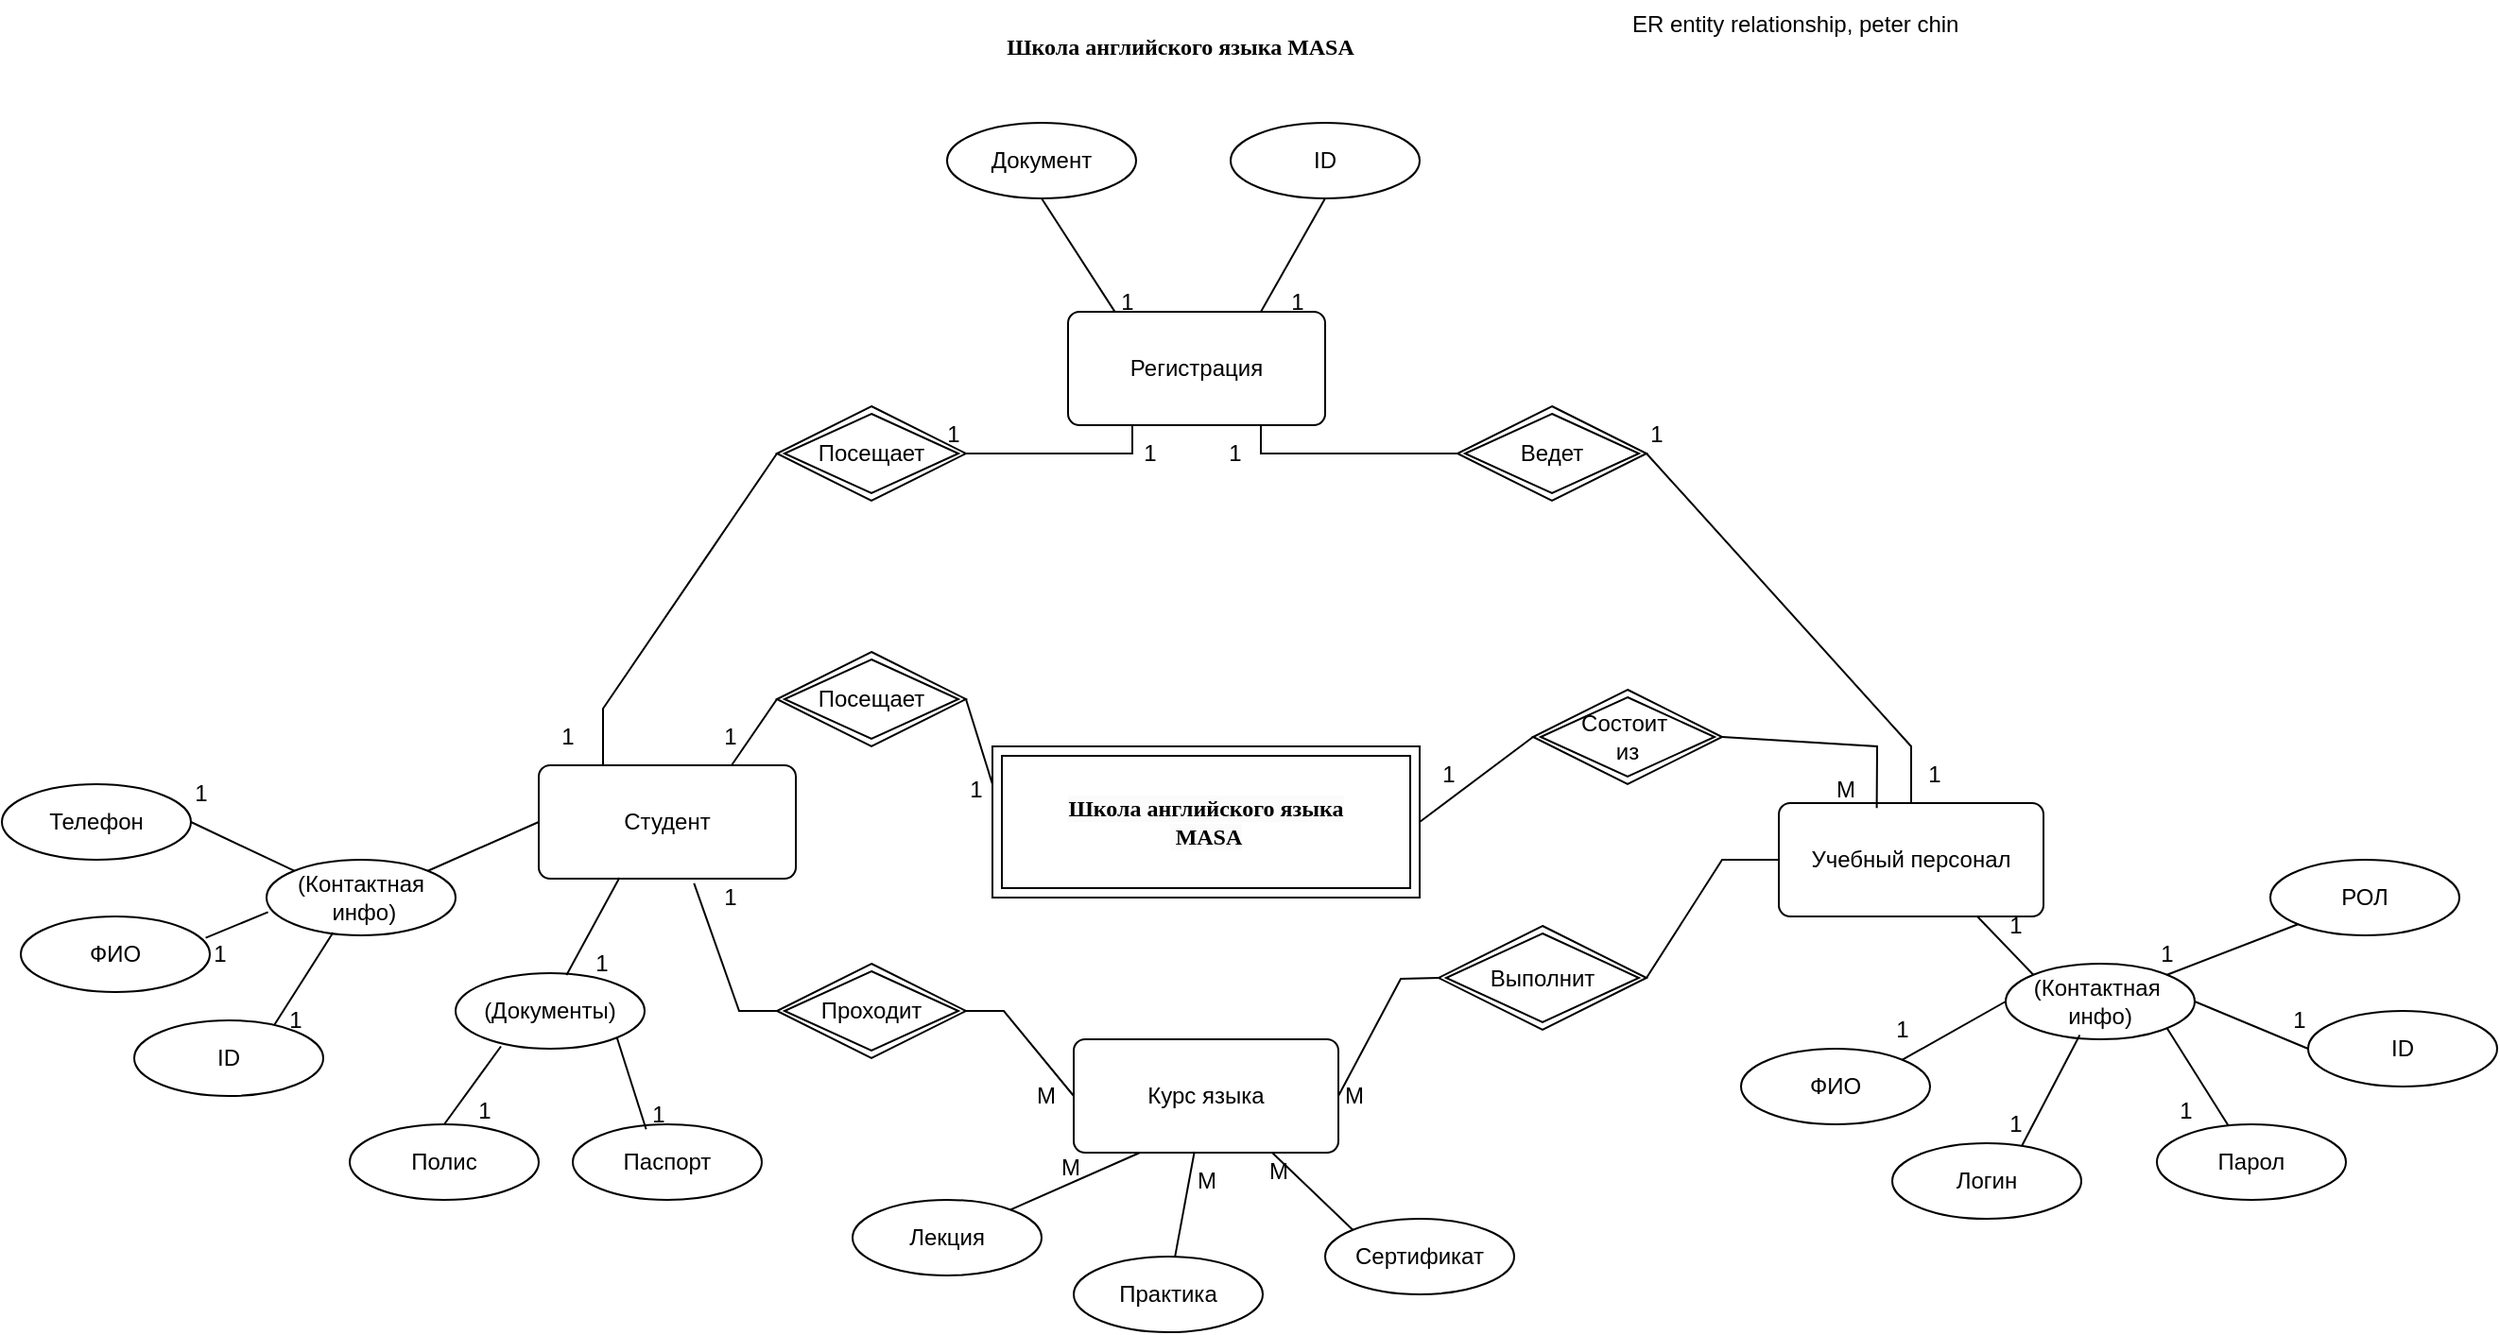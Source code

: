 <mxfile version="24.3.1" type="github">
  <diagram name="Page-1" id="e56a1550-8fbb-45ad-956c-1786394a9013">
    <mxGraphModel dx="2775" dy="941" grid="1" gridSize="10" guides="1" tooltips="1" connect="1" arrows="1" fold="1" page="1" pageScale="1" pageWidth="827" pageHeight="1169" background="none" math="0" shadow="0">
      <root>
        <mxCell id="0" />
        <mxCell id="1" parent="0" />
        <mxCell id="TcWNjbL8CIqku5hJB00x-1" value="&lt;br&gt;&lt;span style=&quot;color: rgb(0, 0, 0); font-family: &amp;quot;Times New Roman&amp;quot;; font-size: 12px; font-style: normal; font-variant-ligatures: normal; font-variant-caps: normal; font-weight: 700; letter-spacing: normal; orphans: 2; text-align: center; text-indent: 0px; text-transform: none; widows: 2; word-spacing: 0px; -webkit-text-stroke-width: 0px; white-space: nowrap; background-color: rgb(251, 251, 251); text-decoration-thickness: initial; text-decoration-style: initial; text-decoration-color: initial; display: inline !important; float: none;&quot;&gt;Школа английского языка&lt;/span&gt;&lt;div&gt;&lt;span style=&quot;color: rgb(0, 0, 0); font-family: &amp;quot;Times New Roman&amp;quot;; font-size: 12px; font-style: normal; font-variant-ligatures: normal; font-variant-caps: normal; font-weight: 700; letter-spacing: normal; orphans: 2; text-align: center; text-indent: 0px; text-transform: none; widows: 2; word-spacing: 0px; -webkit-text-stroke-width: 0px; white-space: nowrap; background-color: rgb(251, 251, 251); text-decoration-thickness: initial; text-decoration-style: initial; text-decoration-color: initial; display: inline !important; float: none;&quot;&gt;&amp;nbsp;MASA&lt;/span&gt;&lt;br&gt;&lt;br&gt;&lt;/div&gt;" style="shape=ext;margin=3;double=1;whiteSpace=wrap;html=1;align=center;" vertex="1" parent="1">
          <mxGeometry x="314" y="400" width="226" height="80" as="geometry" />
        </mxCell>
        <mxCell id="TcWNjbL8CIqku5hJB00x-2" value="Курс языка" style="rounded=1;arcSize=10;whiteSpace=wrap;html=1;align=center;" vertex="1" parent="1">
          <mxGeometry x="357" y="555" width="140" height="60" as="geometry" />
        </mxCell>
        <mxCell id="TcWNjbL8CIqku5hJB00x-3" value="&lt;span style=&quot;font-weight: 700;&quot;&gt;&lt;font face=&quot;Times New Roman&quot;&gt;Школа английского языка MASA&lt;/font&gt;&lt;/span&gt;" style="text;html=1;align=center;verticalAlign=middle;resizable=0;points=[];autosize=1;strokeColor=none;fillColor=none;" vertex="1" parent="1">
          <mxGeometry x="308" y="15" width="210" height="30" as="geometry" />
        </mxCell>
        <mxCell id="TcWNjbL8CIqku5hJB00x-4" value="Регистрация" style="rounded=1;arcSize=10;whiteSpace=wrap;html=1;align=center;" vertex="1" parent="1">
          <mxGeometry x="354" y="170" width="136" height="60" as="geometry" />
        </mxCell>
        <mxCell id="TcWNjbL8CIqku5hJB00x-5" value="Студент" style="rounded=1;arcSize=10;whiteSpace=wrap;html=1;align=center;" vertex="1" parent="1">
          <mxGeometry x="74" y="410" width="136" height="60" as="geometry" />
        </mxCell>
        <mxCell id="TcWNjbL8CIqku5hJB00x-8" value="Учебный персонал" style="rounded=1;arcSize=10;whiteSpace=wrap;html=1;align=center;" vertex="1" parent="1">
          <mxGeometry x="730" y="430" width="140" height="60" as="geometry" />
        </mxCell>
        <mxCell id="TcWNjbL8CIqku5hJB00x-10" value="ER entity relationship, peter chin&amp;nbsp;&lt;div&gt;&lt;br&gt;&lt;/div&gt;" style="text;html=1;align=center;verticalAlign=middle;resizable=0;points=[];autosize=1;strokeColor=none;fillColor=none;" vertex="1" parent="1">
          <mxGeometry x="640" y="5" width="200" height="40" as="geometry" />
        </mxCell>
        <mxCell id="TcWNjbL8CIqku5hJB00x-11" value="Посещает" style="shape=rhombus;double=1;perimeter=rhombusPerimeter;whiteSpace=wrap;html=1;align=center;" vertex="1" parent="1">
          <mxGeometry x="200" y="220" width="100" height="50" as="geometry" />
        </mxCell>
        <mxCell id="TcWNjbL8CIqku5hJB00x-12" value="(Контактная&lt;div&gt;&amp;nbsp;инфо)&lt;/div&gt;" style="ellipse;whiteSpace=wrap;html=1;align=center;" vertex="1" parent="1">
          <mxGeometry x="-70" y="460" width="100" height="40" as="geometry" />
        </mxCell>
        <mxCell id="TcWNjbL8CIqku5hJB00x-13" value="Ведет" style="shape=rhombus;double=1;perimeter=rhombusPerimeter;whiteSpace=wrap;html=1;align=center;" vertex="1" parent="1">
          <mxGeometry x="560" y="220" width="100" height="50" as="geometry" />
        </mxCell>
        <mxCell id="TcWNjbL8CIqku5hJB00x-14" value="Посещает" style="shape=rhombus;double=1;perimeter=rhombusPerimeter;whiteSpace=wrap;html=1;align=center;" vertex="1" parent="1">
          <mxGeometry x="200" y="350" width="100" height="50" as="geometry" />
        </mxCell>
        <mxCell id="TcWNjbL8CIqku5hJB00x-15" value="Состоит&amp;nbsp;&lt;div&gt;из&lt;/div&gt;" style="shape=rhombus;double=1;perimeter=rhombusPerimeter;whiteSpace=wrap;html=1;align=center;" vertex="1" parent="1">
          <mxGeometry x="600" y="370" width="100" height="50" as="geometry" />
        </mxCell>
        <mxCell id="TcWNjbL8CIqku5hJB00x-16" value="(Документы)" style="ellipse;whiteSpace=wrap;html=1;align=center;" vertex="1" parent="1">
          <mxGeometry x="30" y="520" width="100" height="40" as="geometry" />
        </mxCell>
        <mxCell id="TcWNjbL8CIqku5hJB00x-17" value="ФИО" style="ellipse;whiteSpace=wrap;html=1;align=center;" vertex="1" parent="1">
          <mxGeometry x="-200" y="490" width="100" height="40" as="geometry" />
        </mxCell>
        <mxCell id="TcWNjbL8CIqku5hJB00x-18" value="ID" style="ellipse;whiteSpace=wrap;html=1;align=center;" vertex="1" parent="1">
          <mxGeometry x="-140" y="545" width="100" height="40" as="geometry" />
        </mxCell>
        <mxCell id="TcWNjbL8CIqku5hJB00x-19" value="Полис" style="ellipse;whiteSpace=wrap;html=1;align=center;" vertex="1" parent="1">
          <mxGeometry x="-26" y="600" width="100" height="40" as="geometry" />
        </mxCell>
        <mxCell id="TcWNjbL8CIqku5hJB00x-20" value="Паспорт" style="ellipse;whiteSpace=wrap;html=1;align=center;" vertex="1" parent="1">
          <mxGeometry x="92" y="600" width="100" height="40" as="geometry" />
        </mxCell>
        <mxCell id="TcWNjbL8CIqku5hJB00x-21" value="Документ" style="ellipse;whiteSpace=wrap;html=1;align=center;" vertex="1" parent="1">
          <mxGeometry x="290" y="70" width="100" height="40" as="geometry" />
        </mxCell>
        <mxCell id="TcWNjbL8CIqku5hJB00x-22" value="ID" style="ellipse;whiteSpace=wrap;html=1;align=center;" vertex="1" parent="1">
          <mxGeometry x="440" y="70" width="100" height="40" as="geometry" />
        </mxCell>
        <mxCell id="TcWNjbL8CIqku5hJB00x-23" value="(Контактная&amp;nbsp;&lt;div&gt;инфо)&lt;/div&gt;" style="ellipse;whiteSpace=wrap;html=1;align=center;" vertex="1" parent="1">
          <mxGeometry x="850" y="515" width="100" height="40" as="geometry" />
        </mxCell>
        <mxCell id="TcWNjbL8CIqku5hJB00x-24" value="ФИО" style="ellipse;whiteSpace=wrap;html=1;align=center;" vertex="1" parent="1">
          <mxGeometry x="710" y="560" width="100" height="40" as="geometry" />
        </mxCell>
        <mxCell id="TcWNjbL8CIqku5hJB00x-25" value="Логин" style="ellipse;whiteSpace=wrap;html=1;align=center;" vertex="1" parent="1">
          <mxGeometry x="790" y="610" width="100" height="40" as="geometry" />
        </mxCell>
        <mxCell id="TcWNjbL8CIqku5hJB00x-26" value="Парол" style="ellipse;whiteSpace=wrap;html=1;align=center;" vertex="1" parent="1">
          <mxGeometry x="930" y="600" width="100" height="40" as="geometry" />
        </mxCell>
        <mxCell id="TcWNjbL8CIqku5hJB00x-27" value="ID" style="ellipse;whiteSpace=wrap;html=1;align=center;" vertex="1" parent="1">
          <mxGeometry x="1010" y="540" width="100" height="40" as="geometry" />
        </mxCell>
        <mxCell id="TcWNjbL8CIqku5hJB00x-28" value="РОЛ" style="ellipse;whiteSpace=wrap;html=1;align=center;" vertex="1" parent="1">
          <mxGeometry x="990" y="460" width="100" height="40" as="geometry" />
        </mxCell>
        <mxCell id="TcWNjbL8CIqku5hJB00x-29" value="" style="endArrow=none;html=1;rounded=0;entryX=0.5;entryY=1;entryDx=0;entryDy=0;exitX=0.75;exitY=0;exitDx=0;exitDy=0;" edge="1" parent="1" source="TcWNjbL8CIqku5hJB00x-4" target="TcWNjbL8CIqku5hJB00x-22">
          <mxGeometry relative="1" as="geometry">
            <mxPoint x="220" y="130" as="sourcePoint" />
            <mxPoint x="380" y="130" as="targetPoint" />
          </mxGeometry>
        </mxCell>
        <mxCell id="TcWNjbL8CIqku5hJB00x-30" value="" style="endArrow=none;html=1;rounded=0;entryX=0.183;entryY=0.003;entryDx=0;entryDy=0;entryPerimeter=0;exitX=0.5;exitY=1;exitDx=0;exitDy=0;" edge="1" parent="1" source="TcWNjbL8CIqku5hJB00x-21" target="TcWNjbL8CIqku5hJB00x-4">
          <mxGeometry relative="1" as="geometry">
            <mxPoint x="260" y="140" as="sourcePoint" />
            <mxPoint x="420" y="140" as="targetPoint" />
          </mxGeometry>
        </mxCell>
        <mxCell id="TcWNjbL8CIqku5hJB00x-36" value="" style="endArrow=none;html=1;rounded=0;entryX=0.5;entryY=0;entryDx=0;entryDy=0;exitX=1;exitY=0.5;exitDx=0;exitDy=0;" edge="1" parent="1" source="TcWNjbL8CIqku5hJB00x-13" target="TcWNjbL8CIqku5hJB00x-8">
          <mxGeometry relative="1" as="geometry">
            <mxPoint x="680" y="300" as="sourcePoint" />
            <mxPoint x="840" y="300" as="targetPoint" />
            <Array as="points">
              <mxPoint x="800" y="400" />
            </Array>
          </mxGeometry>
        </mxCell>
        <mxCell id="TcWNjbL8CIqku5hJB00x-37" value="" style="endArrow=none;html=1;rounded=0;exitX=0.75;exitY=1;exitDx=0;exitDy=0;entryX=0;entryY=0.5;entryDx=0;entryDy=0;" edge="1" parent="1" source="TcWNjbL8CIqku5hJB00x-4" target="TcWNjbL8CIqku5hJB00x-13">
          <mxGeometry relative="1" as="geometry">
            <mxPoint x="410" y="270" as="sourcePoint" />
            <mxPoint x="570" y="270" as="targetPoint" />
            <Array as="points">
              <mxPoint x="456" y="245" />
            </Array>
          </mxGeometry>
        </mxCell>
        <mxCell id="TcWNjbL8CIqku5hJB00x-38" value="" style="endArrow=none;html=1;rounded=0;entryX=0.25;entryY=1;entryDx=0;entryDy=0;exitX=1;exitY=0.5;exitDx=0;exitDy=0;" edge="1" parent="1" source="TcWNjbL8CIqku5hJB00x-11" target="TcWNjbL8CIqku5hJB00x-4">
          <mxGeometry relative="1" as="geometry">
            <mxPoint x="270" y="270" as="sourcePoint" />
            <mxPoint x="430" y="270" as="targetPoint" />
            <Array as="points">
              <mxPoint x="388" y="245" />
            </Array>
          </mxGeometry>
        </mxCell>
        <mxCell id="TcWNjbL8CIqku5hJB00x-39" value="" style="endArrow=none;html=1;rounded=0;entryX=0;entryY=0.5;entryDx=0;entryDy=0;exitX=0.25;exitY=0;exitDx=0;exitDy=0;" edge="1" parent="1" source="TcWNjbL8CIqku5hJB00x-5" target="TcWNjbL8CIqku5hJB00x-11">
          <mxGeometry relative="1" as="geometry">
            <mxPoint x="160" y="320" as="sourcePoint" />
            <mxPoint x="320" y="320" as="targetPoint" />
            <Array as="points">
              <mxPoint x="108" y="380" />
            </Array>
          </mxGeometry>
        </mxCell>
        <mxCell id="TcWNjbL8CIqku5hJB00x-40" value="" style="endArrow=none;html=1;rounded=0;entryX=0.37;entryY=0.044;entryDx=0;entryDy=0;exitX=1;exitY=0.5;exitDx=0;exitDy=0;entryPerimeter=0;" edge="1" parent="1" source="TcWNjbL8CIqku5hJB00x-15" target="TcWNjbL8CIqku5hJB00x-8">
          <mxGeometry relative="1" as="geometry">
            <mxPoint x="590" y="330" as="sourcePoint" />
            <mxPoint x="750" y="330" as="targetPoint" />
            <Array as="points">
              <mxPoint x="782" y="400" />
            </Array>
          </mxGeometry>
        </mxCell>
        <mxCell id="TcWNjbL8CIqku5hJB00x-41" value="" style="endArrow=none;html=1;rounded=0;entryX=0;entryY=0.5;entryDx=0;entryDy=0;exitX=1;exitY=0.5;exitDx=0;exitDy=0;" edge="1" parent="1" source="TcWNjbL8CIqku5hJB00x-1" target="TcWNjbL8CIqku5hJB00x-15">
          <mxGeometry relative="1" as="geometry">
            <mxPoint x="490" y="510" as="sourcePoint" />
            <mxPoint x="650" y="510" as="targetPoint" />
            <Array as="points" />
          </mxGeometry>
        </mxCell>
        <mxCell id="TcWNjbL8CIqku5hJB00x-42" value="" style="endArrow=none;html=1;rounded=0;entryX=0;entryY=0.5;entryDx=0;entryDy=0;exitX=0.75;exitY=0;exitDx=0;exitDy=0;" edge="1" parent="1" source="TcWNjbL8CIqku5hJB00x-5" target="TcWNjbL8CIqku5hJB00x-14">
          <mxGeometry relative="1" as="geometry">
            <mxPoint x="60" y="330" as="sourcePoint" />
            <mxPoint x="220" y="330" as="targetPoint" />
            <Array as="points" />
          </mxGeometry>
        </mxCell>
        <mxCell id="TcWNjbL8CIqku5hJB00x-43" value="" style="endArrow=none;html=1;rounded=0;entryX=0;entryY=0.25;entryDx=0;entryDy=0;exitX=1;exitY=0.5;exitDx=0;exitDy=0;" edge="1" parent="1" source="TcWNjbL8CIqku5hJB00x-14" target="TcWNjbL8CIqku5hJB00x-1">
          <mxGeometry relative="1" as="geometry">
            <mxPoint x="300" y="380" as="sourcePoint" />
            <mxPoint x="360" y="420" as="targetPoint" />
          </mxGeometry>
        </mxCell>
        <mxCell id="TcWNjbL8CIqku5hJB00x-44" value="" style="endArrow=none;html=1;rounded=0;entryX=0;entryY=0.5;entryDx=0;entryDy=0;exitX=1;exitY=0;exitDx=0;exitDy=0;" edge="1" parent="1" source="TcWNjbL8CIqku5hJB00x-12" target="TcWNjbL8CIqku5hJB00x-5">
          <mxGeometry relative="1" as="geometry">
            <mxPoint x="-120" y="410" as="sourcePoint" />
            <mxPoint x="40" y="410" as="targetPoint" />
          </mxGeometry>
        </mxCell>
        <mxCell id="TcWNjbL8CIqku5hJB00x-45" value="" style="endArrow=none;html=1;rounded=0;entryX=0.314;entryY=0.992;entryDx=0;entryDy=0;entryPerimeter=0;exitX=0.587;exitY=0.024;exitDx=0;exitDy=0;exitPerimeter=0;" edge="1" parent="1" source="TcWNjbL8CIqku5hJB00x-16" target="TcWNjbL8CIqku5hJB00x-5">
          <mxGeometry relative="1" as="geometry">
            <mxPoint x="80" y="580" as="sourcePoint" />
            <mxPoint x="240" y="580" as="targetPoint" />
          </mxGeometry>
        </mxCell>
        <mxCell id="TcWNjbL8CIqku5hJB00x-47" value="" style="endArrow=none;html=1;rounded=0;exitX=0.978;exitY=0.283;exitDx=0;exitDy=0;exitPerimeter=0;entryX=0.008;entryY=0.692;entryDx=0;entryDy=0;entryPerimeter=0;" edge="1" parent="1" source="TcWNjbL8CIqku5hJB00x-17" target="TcWNjbL8CIqku5hJB00x-12">
          <mxGeometry relative="1" as="geometry">
            <mxPoint x="-130" y="660" as="sourcePoint" />
            <mxPoint x="-60" y="490" as="targetPoint" />
          </mxGeometry>
        </mxCell>
        <mxCell id="TcWNjbL8CIqku5hJB00x-48" value="" style="endArrow=none;html=1;rounded=0;entryX=0.352;entryY=0.963;entryDx=0;entryDy=0;entryPerimeter=0;exitX=0.743;exitY=0.054;exitDx=0;exitDy=0;exitPerimeter=0;" edge="1" parent="1" source="TcWNjbL8CIqku5hJB00x-18" target="TcWNjbL8CIqku5hJB00x-12">
          <mxGeometry relative="1" as="geometry">
            <mxPoint x="-210" y="690" as="sourcePoint" />
            <mxPoint x="-130" y="690" as="targetPoint" />
          </mxGeometry>
        </mxCell>
        <mxCell id="TcWNjbL8CIqku5hJB00x-49" value="Телефон" style="ellipse;whiteSpace=wrap;html=1;align=center;" vertex="1" parent="1">
          <mxGeometry x="-210" y="420" width="100" height="40" as="geometry" />
        </mxCell>
        <mxCell id="TcWNjbL8CIqku5hJB00x-50" value="" style="endArrow=none;html=1;rounded=0;entryX=0;entryY=0;entryDx=0;entryDy=0;exitX=1;exitY=0.5;exitDx=0;exitDy=0;" edge="1" parent="1" source="TcWNjbL8CIqku5hJB00x-49" target="TcWNjbL8CIqku5hJB00x-12">
          <mxGeometry relative="1" as="geometry">
            <mxPoint x="-210" y="560" as="sourcePoint" />
            <mxPoint x="-50" y="560" as="targetPoint" />
          </mxGeometry>
        </mxCell>
        <mxCell id="TcWNjbL8CIqku5hJB00x-51" value="" style="endArrow=none;html=1;rounded=0;entryX=0.24;entryY=0.969;entryDx=0;entryDy=0;entryPerimeter=0;exitX=0.5;exitY=0;exitDx=0;exitDy=0;" edge="1" parent="1" source="TcWNjbL8CIqku5hJB00x-19" target="TcWNjbL8CIqku5hJB00x-16">
          <mxGeometry relative="1" as="geometry">
            <mxPoint x="-80" y="690" as="sourcePoint" />
            <mxPoint x="80" y="690" as="targetPoint" />
          </mxGeometry>
        </mxCell>
        <mxCell id="TcWNjbL8CIqku5hJB00x-52" value="" style="endArrow=none;html=1;rounded=0;entryX=0.388;entryY=0.065;entryDx=0;entryDy=0;entryPerimeter=0;exitX=1;exitY=1;exitDx=0;exitDy=0;" edge="1" parent="1" source="TcWNjbL8CIqku5hJB00x-16" target="TcWNjbL8CIqku5hJB00x-20">
          <mxGeometry relative="1" as="geometry">
            <mxPoint x="-10" y="710" as="sourcePoint" />
            <mxPoint x="150" y="710" as="targetPoint" />
          </mxGeometry>
        </mxCell>
        <mxCell id="TcWNjbL8CIqku5hJB00x-53" value="" style="endArrow=none;html=1;rounded=0;entryX=0;entryY=0.5;entryDx=0;entryDy=0;exitX=1;exitY=0.5;exitDx=0;exitDy=0;" edge="1" parent="1" source="TcWNjbL8CIqku5hJB00x-54" target="TcWNjbL8CIqku5hJB00x-8">
          <mxGeometry relative="1" as="geometry">
            <mxPoint x="370" y="515" as="sourcePoint" />
            <mxPoint x="530" y="515" as="targetPoint" />
            <Array as="points">
              <mxPoint x="700" y="460" />
            </Array>
          </mxGeometry>
        </mxCell>
        <mxCell id="TcWNjbL8CIqku5hJB00x-54" value="Выполнит" style="shape=rhombus;double=1;perimeter=rhombusPerimeter;whiteSpace=wrap;html=1;align=center;" vertex="1" parent="1">
          <mxGeometry x="550" y="495" width="110" height="55" as="geometry" />
        </mxCell>
        <mxCell id="TcWNjbL8CIqku5hJB00x-55" value="" style="endArrow=none;html=1;rounded=0;entryX=0;entryY=0.5;entryDx=0;entryDy=0;exitX=1;exitY=0.5;exitDx=0;exitDy=0;" edge="1" parent="1" source="TcWNjbL8CIqku5hJB00x-2" target="TcWNjbL8CIqku5hJB00x-54">
          <mxGeometry relative="1" as="geometry">
            <mxPoint x="370" y="510" as="sourcePoint" />
            <mxPoint x="530" y="510" as="targetPoint" />
            <Array as="points">
              <mxPoint x="530" y="523" />
            </Array>
          </mxGeometry>
        </mxCell>
        <mxCell id="TcWNjbL8CIqku5hJB00x-56" value="Проходит" style="shape=rhombus;double=1;perimeter=rhombusPerimeter;whiteSpace=wrap;html=1;align=center;" vertex="1" parent="1">
          <mxGeometry x="200" y="515" width="100" height="50" as="geometry" />
        </mxCell>
        <mxCell id="TcWNjbL8CIqku5hJB00x-57" value="" style="endArrow=none;html=1;rounded=0;exitX=0.604;exitY=1.04;exitDx=0;exitDy=0;exitPerimeter=0;entryX=0;entryY=0.5;entryDx=0;entryDy=0;" edge="1" parent="1" source="TcWNjbL8CIqku5hJB00x-5" target="TcWNjbL8CIqku5hJB00x-56">
          <mxGeometry relative="1" as="geometry">
            <mxPoint x="180" y="500" as="sourcePoint" />
            <mxPoint x="340" y="500" as="targetPoint" />
            <Array as="points">
              <mxPoint x="180" y="540" />
            </Array>
          </mxGeometry>
        </mxCell>
        <mxCell id="TcWNjbL8CIqku5hJB00x-58" value="" style="endArrow=none;html=1;rounded=0;entryX=0;entryY=0.5;entryDx=0;entryDy=0;exitX=1;exitY=0.5;exitDx=0;exitDy=0;" edge="1" parent="1" source="TcWNjbL8CIqku5hJB00x-56" target="TcWNjbL8CIqku5hJB00x-2">
          <mxGeometry relative="1" as="geometry">
            <mxPoint x="200" y="590" as="sourcePoint" />
            <mxPoint x="360" y="590" as="targetPoint" />
            <Array as="points">
              <mxPoint x="320" y="540" />
            </Array>
          </mxGeometry>
        </mxCell>
        <mxCell id="TcWNjbL8CIqku5hJB00x-59" value="" style="endArrow=none;html=1;rounded=0;exitX=0.75;exitY=1;exitDx=0;exitDy=0;entryX=0;entryY=0;entryDx=0;entryDy=0;" edge="1" parent="1" source="TcWNjbL8CIqku5hJB00x-8" target="TcWNjbL8CIqku5hJB00x-23">
          <mxGeometry relative="1" as="geometry">
            <mxPoint x="800" y="500" as="sourcePoint" />
            <mxPoint x="960" y="500" as="targetPoint" />
          </mxGeometry>
        </mxCell>
        <mxCell id="TcWNjbL8CIqku5hJB00x-60" value="" style="endArrow=none;html=1;rounded=0;entryX=0;entryY=0.5;entryDx=0;entryDy=0;exitX=1;exitY=0;exitDx=0;exitDy=0;" edge="1" parent="1" source="TcWNjbL8CIqku5hJB00x-24" target="TcWNjbL8CIqku5hJB00x-23">
          <mxGeometry relative="1" as="geometry">
            <mxPoint x="670" y="700" as="sourcePoint" />
            <mxPoint x="830" y="700" as="targetPoint" />
          </mxGeometry>
        </mxCell>
        <mxCell id="TcWNjbL8CIqku5hJB00x-61" value="" style="endArrow=none;html=1;rounded=0;entryX=0.392;entryY=0.944;entryDx=0;entryDy=0;entryPerimeter=0;exitX=0.687;exitY=0.029;exitDx=0;exitDy=0;exitPerimeter=0;" edge="1" parent="1" source="TcWNjbL8CIqku5hJB00x-25" target="TcWNjbL8CIqku5hJB00x-23">
          <mxGeometry relative="1" as="geometry">
            <mxPoint x="670" y="780" as="sourcePoint" />
            <mxPoint x="830" y="780" as="targetPoint" />
          </mxGeometry>
        </mxCell>
        <mxCell id="TcWNjbL8CIqku5hJB00x-62" value="" style="endArrow=none;html=1;rounded=0;entryX=1;entryY=1;entryDx=0;entryDy=0;" edge="1" parent="1" source="TcWNjbL8CIqku5hJB00x-26" target="TcWNjbL8CIqku5hJB00x-23">
          <mxGeometry relative="1" as="geometry">
            <mxPoint x="670" y="680" as="sourcePoint" />
            <mxPoint x="830" y="680" as="targetPoint" />
          </mxGeometry>
        </mxCell>
        <mxCell id="TcWNjbL8CIqku5hJB00x-63" value="" style="endArrow=none;html=1;rounded=0;entryX=1;entryY=0.5;entryDx=0;entryDy=0;exitX=0;exitY=0.5;exitDx=0;exitDy=0;" edge="1" parent="1" source="TcWNjbL8CIqku5hJB00x-27" target="TcWNjbL8CIqku5hJB00x-23">
          <mxGeometry relative="1" as="geometry">
            <mxPoint x="770" y="740" as="sourcePoint" />
            <mxPoint x="930" y="740" as="targetPoint" />
          </mxGeometry>
        </mxCell>
        <mxCell id="TcWNjbL8CIqku5hJB00x-64" value="" style="endArrow=none;html=1;rounded=0;entryX=1;entryY=0;entryDx=0;entryDy=0;exitX=0;exitY=1;exitDx=0;exitDy=0;" edge="1" parent="1" source="TcWNjbL8CIqku5hJB00x-28" target="TcWNjbL8CIqku5hJB00x-23">
          <mxGeometry relative="1" as="geometry">
            <mxPoint x="710" y="680" as="sourcePoint" />
            <mxPoint x="870" y="680" as="targetPoint" />
          </mxGeometry>
        </mxCell>
        <mxCell id="TcWNjbL8CIqku5hJB00x-65" value="Лекция" style="ellipse;whiteSpace=wrap;html=1;align=center;" vertex="1" parent="1">
          <mxGeometry x="240" y="640" width="100" height="40" as="geometry" />
        </mxCell>
        <mxCell id="TcWNjbL8CIqku5hJB00x-66" value="Практика" style="ellipse;whiteSpace=wrap;html=1;align=center;" vertex="1" parent="1">
          <mxGeometry x="357" y="670" width="100" height="40" as="geometry" />
        </mxCell>
        <mxCell id="TcWNjbL8CIqku5hJB00x-67" value="Сертификат" style="ellipse;whiteSpace=wrap;html=1;align=center;" vertex="1" parent="1">
          <mxGeometry x="490" y="650" width="100" height="40" as="geometry" />
        </mxCell>
        <mxCell id="TcWNjbL8CIqku5hJB00x-68" value="" style="endArrow=none;html=1;rounded=0;entryX=0.25;entryY=1;entryDx=0;entryDy=0;" edge="1" parent="1" source="TcWNjbL8CIqku5hJB00x-65" target="TcWNjbL8CIqku5hJB00x-2">
          <mxGeometry relative="1" as="geometry">
            <mxPoint x="260" y="730" as="sourcePoint" />
            <mxPoint x="420" y="730" as="targetPoint" />
          </mxGeometry>
        </mxCell>
        <mxCell id="TcWNjbL8CIqku5hJB00x-69" value="" style="endArrow=none;html=1;rounded=0;entryX=0.456;entryY=0.992;entryDx=0;entryDy=0;entryPerimeter=0;" edge="1" parent="1" source="TcWNjbL8CIqku5hJB00x-66" target="TcWNjbL8CIqku5hJB00x-2">
          <mxGeometry relative="1" as="geometry">
            <mxPoint x="300" y="750" as="sourcePoint" />
            <mxPoint x="460" y="750" as="targetPoint" />
          </mxGeometry>
        </mxCell>
        <mxCell id="TcWNjbL8CIqku5hJB00x-70" value="" style="endArrow=none;html=1;rounded=0;entryX=0;entryY=0;entryDx=0;entryDy=0;exitX=0.75;exitY=1;exitDx=0;exitDy=0;" edge="1" parent="1" source="TcWNjbL8CIqku5hJB00x-2" target="TcWNjbL8CIqku5hJB00x-67">
          <mxGeometry relative="1" as="geometry">
            <mxPoint x="350" y="710" as="sourcePoint" />
            <mxPoint x="510" y="710" as="targetPoint" />
          </mxGeometry>
        </mxCell>
        <mxCell id="TcWNjbL8CIqku5hJB00x-71" value="М" style="text;html=1;align=center;verticalAlign=middle;resizable=0;points=[];autosize=1;strokeColor=none;fillColor=none;" vertex="1" parent="1">
          <mxGeometry x="327" y="570" width="30" height="30" as="geometry" />
        </mxCell>
        <mxCell id="TcWNjbL8CIqku5hJB00x-72" value="М" style="text;html=1;align=center;verticalAlign=middle;resizable=0;points=[];autosize=1;strokeColor=none;fillColor=none;" vertex="1" parent="1">
          <mxGeometry x="340" y="608" width="30" height="30" as="geometry" />
        </mxCell>
        <mxCell id="TcWNjbL8CIqku5hJB00x-73" value="М" style="text;html=1;align=center;verticalAlign=middle;resizable=0;points=[];autosize=1;strokeColor=none;fillColor=none;" vertex="1" parent="1">
          <mxGeometry x="412" y="615" width="30" height="30" as="geometry" />
        </mxCell>
        <mxCell id="TcWNjbL8CIqku5hJB00x-74" value="М" style="text;html=1;align=center;verticalAlign=middle;resizable=0;points=[];autosize=1;strokeColor=none;fillColor=none;" vertex="1" parent="1">
          <mxGeometry x="450" y="610" width="30" height="30" as="geometry" />
        </mxCell>
        <mxCell id="TcWNjbL8CIqku5hJB00x-75" value="М" style="text;html=1;align=center;verticalAlign=middle;resizable=0;points=[];autosize=1;strokeColor=none;fillColor=none;" vertex="1" parent="1">
          <mxGeometry x="490" y="570" width="30" height="30" as="geometry" />
        </mxCell>
        <mxCell id="TcWNjbL8CIqku5hJB00x-76" value="1" style="text;html=1;align=center;verticalAlign=middle;resizable=0;points=[];autosize=1;strokeColor=none;fillColor=none;" vertex="1" parent="1">
          <mxGeometry x="650" y="220" width="30" height="30" as="geometry" />
        </mxCell>
        <mxCell id="TcWNjbL8CIqku5hJB00x-77" value="1" style="text;html=1;align=center;verticalAlign=middle;resizable=0;points=[];autosize=1;strokeColor=none;fillColor=none;" vertex="1" parent="1">
          <mxGeometry x="797" y="400" width="30" height="30" as="geometry" />
        </mxCell>
        <mxCell id="TcWNjbL8CIqku5hJB00x-78" value="1" style="text;html=1;align=center;verticalAlign=middle;resizable=0;points=[];autosize=1;strokeColor=none;fillColor=none;" vertex="1" parent="1">
          <mxGeometry x="460" y="150" width="30" height="30" as="geometry" />
        </mxCell>
        <mxCell id="TcWNjbL8CIqku5hJB00x-79" value="1" style="text;html=1;align=center;verticalAlign=middle;resizable=0;points=[];autosize=1;strokeColor=none;fillColor=none;" vertex="1" parent="1">
          <mxGeometry x="427" y="230" width="30" height="30" as="geometry" />
        </mxCell>
        <mxCell id="TcWNjbL8CIqku5hJB00x-80" value="1" style="text;html=1;align=center;verticalAlign=middle;resizable=0;points=[];autosize=1;strokeColor=none;fillColor=none;" vertex="1" parent="1">
          <mxGeometry x="382" y="230" width="30" height="30" as="geometry" />
        </mxCell>
        <mxCell id="TcWNjbL8CIqku5hJB00x-81" value="1" style="text;html=1;align=center;verticalAlign=middle;resizable=0;points=[];autosize=1;strokeColor=none;fillColor=none;" vertex="1" parent="1">
          <mxGeometry x="278" y="220" width="30" height="30" as="geometry" />
        </mxCell>
        <mxCell id="TcWNjbL8CIqku5hJB00x-82" value="1" style="text;html=1;align=center;verticalAlign=middle;resizable=0;points=[];autosize=1;strokeColor=none;fillColor=none;" vertex="1" parent="1">
          <mxGeometry x="74" y="380" width="30" height="30" as="geometry" />
        </mxCell>
        <mxCell id="TcWNjbL8CIqku5hJB00x-83" value="1" style="text;html=1;align=center;verticalAlign=middle;resizable=0;points=[];autosize=1;strokeColor=none;fillColor=none;" vertex="1" parent="1">
          <mxGeometry x="290" y="408" width="30" height="30" as="geometry" />
        </mxCell>
        <mxCell id="TcWNjbL8CIqku5hJB00x-84" value="1" style="text;html=1;align=center;verticalAlign=middle;resizable=0;points=[];autosize=1;strokeColor=none;fillColor=none;" vertex="1" parent="1">
          <mxGeometry x="160" y="380" width="30" height="30" as="geometry" />
        </mxCell>
        <mxCell id="TcWNjbL8CIqku5hJB00x-85" value="1" style="text;html=1;align=center;verticalAlign=middle;resizable=0;points=[];autosize=1;strokeColor=none;fillColor=none;" vertex="1" parent="1">
          <mxGeometry x="370" y="150" width="30" height="30" as="geometry" />
        </mxCell>
        <mxCell id="TcWNjbL8CIqku5hJB00x-86" value="1" style="text;html=1;align=center;verticalAlign=middle;resizable=0;points=[];autosize=1;strokeColor=none;fillColor=none;" vertex="1" parent="1">
          <mxGeometry x="160" y="465" width="30" height="30" as="geometry" />
        </mxCell>
        <mxCell id="TcWNjbL8CIqku5hJB00x-87" value="1" style="text;html=1;align=center;verticalAlign=middle;resizable=0;points=[];autosize=1;strokeColor=none;fillColor=none;" vertex="1" parent="1">
          <mxGeometry x="780" y="535" width="30" height="30" as="geometry" />
        </mxCell>
        <mxCell id="TcWNjbL8CIqku5hJB00x-88" value="1" style="text;html=1;align=center;verticalAlign=middle;resizable=0;points=[];autosize=1;strokeColor=none;fillColor=none;" vertex="1" parent="1">
          <mxGeometry x="840" y="585" width="30" height="30" as="geometry" />
        </mxCell>
        <mxCell id="TcWNjbL8CIqku5hJB00x-89" value="1" style="text;html=1;align=center;verticalAlign=middle;resizable=0;points=[];autosize=1;strokeColor=none;fillColor=none;" vertex="1" parent="1">
          <mxGeometry x="930" y="578" width="30" height="30" as="geometry" />
        </mxCell>
        <mxCell id="TcWNjbL8CIqku5hJB00x-90" value="1" style="text;html=1;align=center;verticalAlign=middle;resizable=0;points=[];autosize=1;strokeColor=none;fillColor=none;" vertex="1" parent="1">
          <mxGeometry x="990" y="530" width="30" height="30" as="geometry" />
        </mxCell>
        <mxCell id="TcWNjbL8CIqku5hJB00x-91" value="1" style="text;html=1;align=center;verticalAlign=middle;resizable=0;points=[];autosize=1;strokeColor=none;fillColor=none;" vertex="1" parent="1">
          <mxGeometry x="540" y="400" width="30" height="30" as="geometry" />
        </mxCell>
        <mxCell id="TcWNjbL8CIqku5hJB00x-92" value="1" style="text;html=1;align=center;verticalAlign=middle;resizable=0;points=[];autosize=1;strokeColor=none;fillColor=none;" vertex="1" parent="1">
          <mxGeometry x="920" y="495" width="30" height="30" as="geometry" />
        </mxCell>
        <mxCell id="TcWNjbL8CIqku5hJB00x-93" value="1" style="text;html=1;align=center;verticalAlign=middle;resizable=0;points=[];autosize=1;strokeColor=none;fillColor=none;" vertex="1" parent="1">
          <mxGeometry x="840" y="480" width="30" height="30" as="geometry" />
        </mxCell>
        <mxCell id="TcWNjbL8CIqku5hJB00x-94" value="М" style="text;html=1;align=center;verticalAlign=middle;resizable=0;points=[];autosize=1;strokeColor=none;fillColor=none;" vertex="1" parent="1">
          <mxGeometry x="750" y="408" width="30" height="30" as="geometry" />
        </mxCell>
        <mxCell id="TcWNjbL8CIqku5hJB00x-95" value="1" style="text;html=1;align=center;verticalAlign=middle;resizable=0;points=[];autosize=1;strokeColor=none;fillColor=none;" vertex="1" parent="1">
          <mxGeometry x="30" y="578" width="30" height="30" as="geometry" />
        </mxCell>
        <mxCell id="TcWNjbL8CIqku5hJB00x-96" value="1" style="text;html=1;align=center;verticalAlign=middle;resizable=0;points=[];autosize=1;strokeColor=none;fillColor=none;" vertex="1" parent="1">
          <mxGeometry x="122" y="580" width="30" height="30" as="geometry" />
        </mxCell>
        <mxCell id="TcWNjbL8CIqku5hJB00x-97" value="1" style="text;html=1;align=center;verticalAlign=middle;resizable=0;points=[];autosize=1;strokeColor=none;fillColor=none;" vertex="1" parent="1">
          <mxGeometry x="92" y="500" width="30" height="30" as="geometry" />
        </mxCell>
        <mxCell id="TcWNjbL8CIqku5hJB00x-98" value="1" style="text;html=1;align=center;verticalAlign=middle;resizable=0;points=[];autosize=1;strokeColor=none;fillColor=none;" vertex="1" parent="1">
          <mxGeometry x="-110" y="495" width="30" height="30" as="geometry" />
        </mxCell>
        <mxCell id="TcWNjbL8CIqku5hJB00x-99" value="1" style="text;html=1;align=center;verticalAlign=middle;resizable=0;points=[];autosize=1;strokeColor=none;fillColor=none;" vertex="1" parent="1">
          <mxGeometry x="-70" y="530" width="30" height="30" as="geometry" />
        </mxCell>
        <mxCell id="TcWNjbL8CIqku5hJB00x-100" value="1" style="text;html=1;align=center;verticalAlign=middle;resizable=0;points=[];autosize=1;strokeColor=none;fillColor=none;" vertex="1" parent="1">
          <mxGeometry x="-120" y="410" width="30" height="30" as="geometry" />
        </mxCell>
      </root>
    </mxGraphModel>
  </diagram>
</mxfile>
